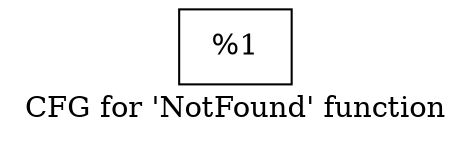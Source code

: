 digraph "CFG for 'NotFound' function" {
	label="CFG for 'NotFound' function";

	Node0x105a940 [shape=record,label="{%1}"];
}
